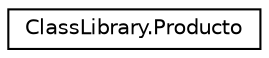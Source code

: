 digraph "Graphical Class Hierarchy"
{
 // INTERACTIVE_SVG=YES
 // LATEX_PDF_SIZE
  edge [fontname="Helvetica",fontsize="10",labelfontname="Helvetica",labelfontsize="10"];
  node [fontname="Helvetica",fontsize="10",shape=record];
  rankdir="LR";
  Node0 [label="ClassLibrary.Producto",height=0.2,width=0.4,color="black", fillcolor="white", style="filled",URL="$classClassLibrary_1_1Producto.html",tooltip="Clase que representa un Producto dentro del dominio del problema. Un Producto representa una instanci..."];
}
